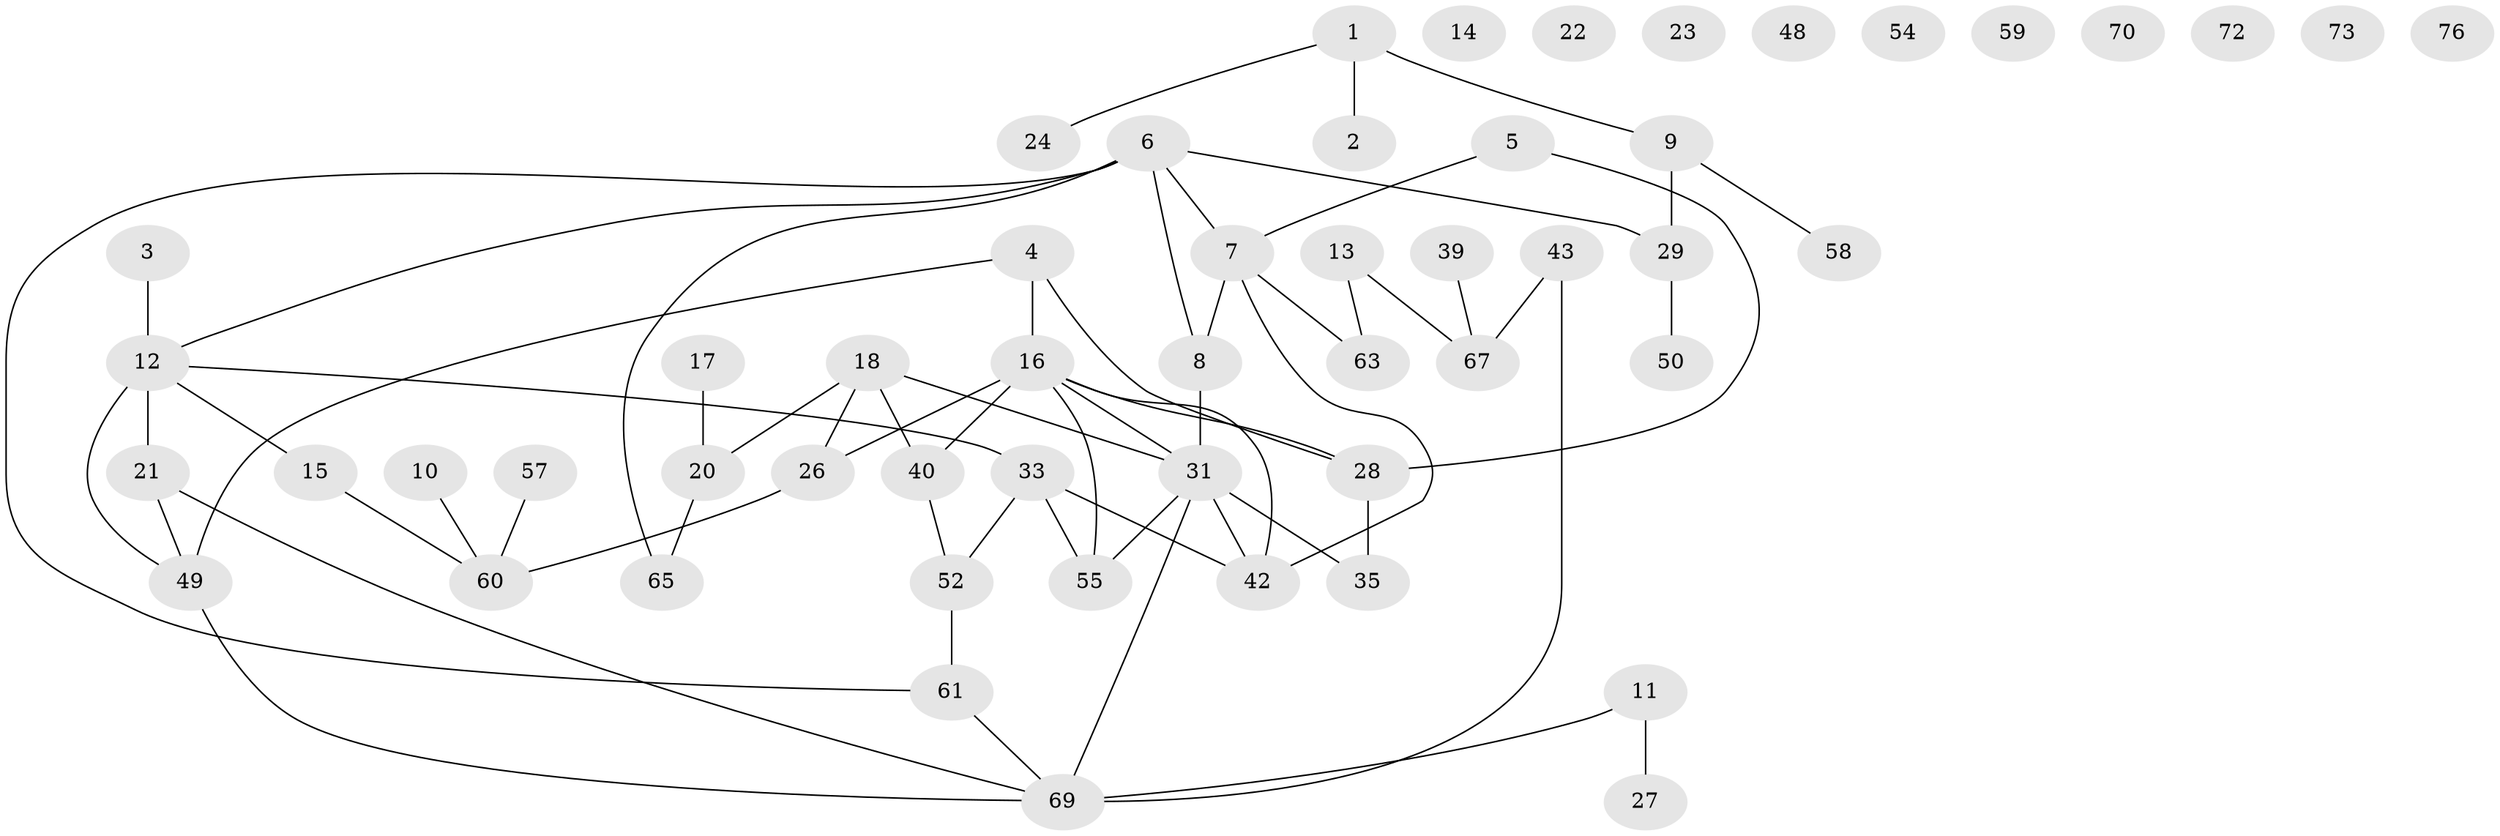 // original degree distribution, {2: 0.28205128205128205, 1: 0.15384615384615385, 3: 0.24358974358974358, 5: 0.0641025641025641, 0: 0.1282051282051282, 4: 0.1282051282051282}
// Generated by graph-tools (version 1.1) at 2025/41/03/06/25 10:41:23]
// undirected, 53 vertices, 63 edges
graph export_dot {
graph [start="1"]
  node [color=gray90,style=filled];
  1 [super="+45"];
  2 [super="+41"];
  3 [super="+25"];
  4;
  5;
  6 [super="+68"];
  7 [super="+19"];
  8 [super="+38"];
  9 [super="+36"];
  10;
  11;
  12 [super="+46"];
  13 [super="+30"];
  14;
  15 [super="+71"];
  16 [super="+53"];
  17;
  18 [super="+75"];
  20 [super="+34"];
  21;
  22;
  23;
  24;
  26;
  27 [super="+32"];
  28 [super="+37"];
  29 [super="+56"];
  31 [super="+62"];
  33 [super="+47"];
  35;
  39 [super="+51"];
  40 [super="+44"];
  42;
  43;
  48;
  49 [super="+77"];
  50;
  52 [super="+66"];
  54;
  55;
  57;
  58;
  59;
  60 [super="+64"];
  61;
  63;
  65;
  67 [super="+78"];
  69 [super="+74"];
  70;
  72;
  73;
  76;
  1 -- 24;
  1 -- 9;
  1 -- 2;
  3 -- 12;
  4 -- 16;
  4 -- 49;
  4 -- 28;
  5 -- 7;
  5 -- 28;
  6 -- 7;
  6 -- 8;
  6 -- 61;
  6 -- 12;
  6 -- 65;
  6 -- 29;
  7 -- 63;
  7 -- 42;
  7 -- 8;
  8 -- 31;
  9 -- 58;
  9 -- 29;
  10 -- 60;
  11 -- 27;
  11 -- 69;
  12 -- 21;
  12 -- 15 [weight=2];
  12 -- 33;
  12 -- 49;
  13 -- 63;
  13 -- 67;
  15 -- 60;
  16 -- 26;
  16 -- 55;
  16 -- 40;
  16 -- 42;
  16 -- 31;
  16 -- 28;
  17 -- 20;
  18 -- 40;
  18 -- 26;
  18 -- 31;
  18 -- 20;
  20 -- 65;
  21 -- 69;
  21 -- 49;
  26 -- 60;
  28 -- 35;
  29 -- 50;
  31 -- 35;
  31 -- 42;
  31 -- 55;
  31 -- 69;
  33 -- 52;
  33 -- 42;
  33 -- 55;
  39 -- 67;
  40 -- 52;
  43 -- 67;
  43 -- 69;
  49 -- 69;
  52 -- 61;
  57 -- 60;
  61 -- 69;
}
